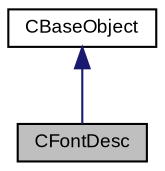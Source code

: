 digraph G
{
  bgcolor="transparent";
  edge [fontname="Arial",fontsize="9",labelfontname="Arial",labelfontsize="9"];
  node [fontname="Arial",fontsize="9",shape=record];
  Node1 [label="CFontDesc",height=0.2,width=0.4,color="black", fillcolor="grey75", style="filled" fontcolor="black"];
  Node2 -> Node1 [dir=back,color="midnightblue",fontsize="9",style="solid",fontname="Arial"];
  Node2 [label="CBaseObject",height=0.2,width=0.4,color="black",URL="$class_c_base_object.html",tooltip="Base Object with reference counter."];
}
